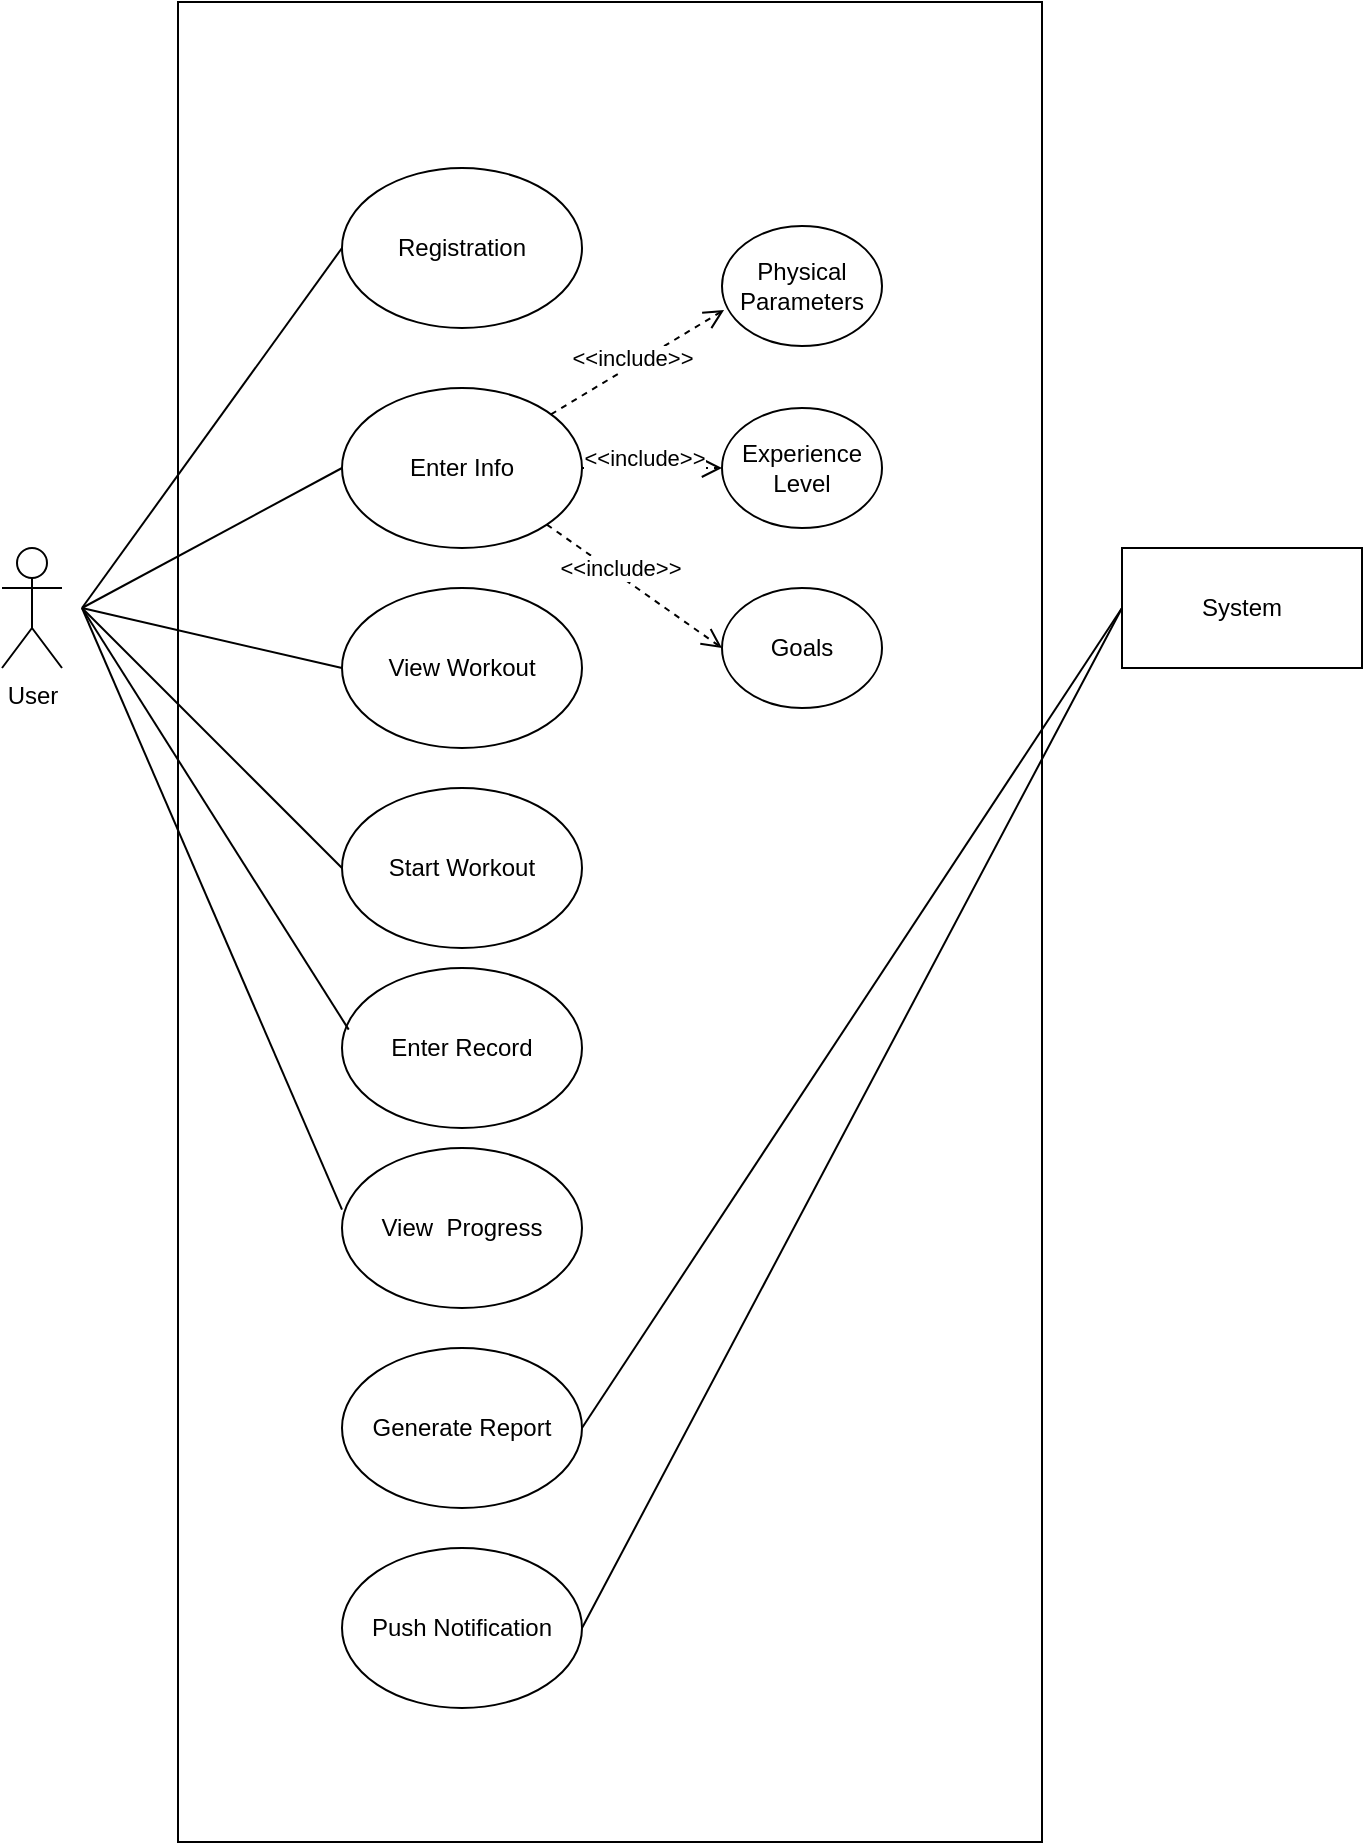 <mxfile version="19.0.0" type="device"><diagram id="XXwHG7NrAW2ZcErXlMau" name="Page-1"><mxGraphModel dx="1038" dy="641" grid="1" gridSize="10" guides="1" tooltips="1" connect="1" arrows="1" fold="1" page="1" pageScale="1" pageWidth="850" pageHeight="1100" math="0" shadow="0"><root><mxCell id="0"/><mxCell id="1" parent="0"/><mxCell id="QOUxl3t_yMqhIIF95onV-1" value="&lt;span style=&quot;color: rgba(0, 0, 0, 0); font-family: monospace; font-size: 0px; text-align: start;&quot;&gt;%3CmxGraphModel%3E%3Croot%3E%3CmxCell%20id%3D%220%22%2F%3E%3CmxCell%20id%3D%221%22%20parent%3D%220%22%2F%3E%3CmxCell%20id%3D%222%22%20value%3D%22Full%20Name%22%20style%3D%22ellipse%3BwhiteSpace%3Dwrap%3Bhtml%3D1%3B%22%20vertex%3D%221%22%20parent%3D%221%22%3E%3CmxGeometry%20x%3D%22400%22%20y%3D%22210%22%20width%3D%2280%22%20height%3D%2260%22%20as%3D%22geometry%22%2F%3E%3C%2FmxCell%3E%3C%2Froot%3E%3C%2FmxGraphModel%3E&lt;/span&gt;" style="rounded=0;whiteSpace=wrap;html=1;imageWidth=24;" parent="1" vertex="1"><mxGeometry x="173" y="120" width="432" height="920" as="geometry"/></mxCell><mxCell id="QOUxl3t_yMqhIIF95onV-2" value="User" style="shape=umlActor;verticalLabelPosition=bottom;verticalAlign=top;html=1;outlineConnect=0;" parent="1" vertex="1"><mxGeometry x="85" y="393" width="30" height="60" as="geometry"/></mxCell><mxCell id="QOUxl3t_yMqhIIF95onV-6" value="Registration" style="ellipse;whiteSpace=wrap;html=1;" parent="1" vertex="1"><mxGeometry x="255" y="203" width="120" height="80" as="geometry"/></mxCell><mxCell id="QOUxl3t_yMqhIIF95onV-8" value="Enter Info" style="ellipse;whiteSpace=wrap;html=1;" parent="1" vertex="1"><mxGeometry x="255" y="313" width="120" height="80" as="geometry"/></mxCell><mxCell id="QOUxl3t_yMqhIIF95onV-9" value="View Workout" style="ellipse;whiteSpace=wrap;html=1;" parent="1" vertex="1"><mxGeometry x="255" y="413" width="120" height="80" as="geometry"/></mxCell><mxCell id="QOUxl3t_yMqhIIF95onV-10" value="View&amp;nbsp; Progress" style="ellipse;whiteSpace=wrap;html=1;" parent="1" vertex="1"><mxGeometry x="255" y="693" width="120" height="80" as="geometry"/></mxCell><mxCell id="QOUxl3t_yMqhIIF95onV-11" value="Enter Record" style="ellipse;whiteSpace=wrap;html=1;" parent="1" vertex="1"><mxGeometry x="255" y="603" width="120" height="80" as="geometry"/></mxCell><mxCell id="QOUxl3t_yMqhIIF95onV-18" value="Start Workout" style="ellipse;whiteSpace=wrap;html=1;" parent="1" vertex="1"><mxGeometry x="255" y="513" width="120" height="80" as="geometry"/></mxCell><mxCell id="QOUxl3t_yMqhIIF95onV-23" value="Physical Parameters" style="ellipse;whiteSpace=wrap;html=1;" parent="1" vertex="1"><mxGeometry x="445" y="232" width="80" height="60" as="geometry"/></mxCell><mxCell id="QOUxl3t_yMqhIIF95onV-24" value="Experience Level" style="ellipse;whiteSpace=wrap;html=1;" parent="1" vertex="1"><mxGeometry x="445" y="323" width="80" height="60" as="geometry"/></mxCell><mxCell id="QOUxl3t_yMqhIIF95onV-25" value="Goals" style="ellipse;whiteSpace=wrap;html=1;" parent="1" vertex="1"><mxGeometry x="445" y="413" width="80" height="60" as="geometry"/></mxCell><mxCell id="QOUxl3t_yMqhIIF95onV-29" value="&amp;lt;&amp;lt;include&amp;gt;&amp;gt;" style="html=1;verticalAlign=bottom;endArrow=open;dashed=1;endSize=8;rounded=0;entryX=0.013;entryY=0.7;entryDx=0;entryDy=0;entryPerimeter=0;" parent="1" target="QOUxl3t_yMqhIIF95onV-23" edge="1" source="QOUxl3t_yMqhIIF95onV-8"><mxGeometry x="-0.118" y="-4" relative="1" as="geometry"><mxPoint x="445" y="250.8" as="sourcePoint"/><mxPoint x="357.426" y="282.996" as="targetPoint"/><mxPoint as="offset"/></mxGeometry></mxCell><mxCell id="QOUxl3t_yMqhIIF95onV-30" value="&amp;lt;&amp;lt;include&amp;gt;&amp;gt;" style="html=1;verticalAlign=bottom;endArrow=open;dashed=1;endSize=8;rounded=0;entryX=0;entryY=0.5;entryDx=0;entryDy=0;" parent="1" target="QOUxl3t_yMqhIIF95onV-24" edge="1" source="QOUxl3t_yMqhIIF95onV-8"><mxGeometry x="-0.118" y="-4" relative="1" as="geometry"><mxPoint x="445" y="320.8" as="sourcePoint"/><mxPoint x="357.426" y="352.996" as="targetPoint"/><mxPoint as="offset"/></mxGeometry></mxCell><mxCell id="QOUxl3t_yMqhIIF95onV-31" value="&amp;lt;&amp;lt;include&amp;gt;&amp;gt;" style="html=1;verticalAlign=bottom;endArrow=open;dashed=1;endSize=8;rounded=0;entryX=0;entryY=0.5;entryDx=0;entryDy=0;exitX=1;exitY=1;exitDx=0;exitDy=0;" parent="1" target="QOUxl3t_yMqhIIF95onV-25" edge="1" source="QOUxl3t_yMqhIIF95onV-8"><mxGeometry x="-0.118" y="-4" relative="1" as="geometry"><mxPoint x="445" y="390.8" as="sourcePoint"/><mxPoint x="357.426" y="422.996" as="targetPoint"/><mxPoint as="offset"/></mxGeometry></mxCell><mxCell id="QOUxl3t_yMqhIIF95onV-38" value="Generate Report" style="ellipse;whiteSpace=wrap;html=1;" parent="1" vertex="1"><mxGeometry x="255" y="793" width="120" height="80" as="geometry"/></mxCell><mxCell id="QOUxl3t_yMqhIIF95onV-39" value="Push Notification" style="ellipse;whiteSpace=wrap;html=1;" parent="1" vertex="1"><mxGeometry x="255" y="893" width="120" height="80" as="geometry"/></mxCell><mxCell id="QOUxl3t_yMqhIIF95onV-42" value="" style="endArrow=none;html=1;rounded=0;exitX=0;exitY=0.5;exitDx=0;exitDy=0;" parent="1" source="QOUxl3t_yMqhIIF95onV-6" edge="1"><mxGeometry width="50" height="50" relative="1" as="geometry"><mxPoint x="415" y="513" as="sourcePoint"/><mxPoint x="125" y="423" as="targetPoint"/></mxGeometry></mxCell><mxCell id="QOUxl3t_yMqhIIF95onV-43" value="" style="endArrow=none;html=1;rounded=0;exitX=0;exitY=0.5;exitDx=0;exitDy=0;" parent="1" source="QOUxl3t_yMqhIIF95onV-8" edge="1"><mxGeometry width="50" height="50" relative="1" as="geometry"><mxPoint x="265" y="253" as="sourcePoint"/><mxPoint x="125" y="423" as="targetPoint"/></mxGeometry></mxCell><mxCell id="QOUxl3t_yMqhIIF95onV-44" value="" style="endArrow=none;html=1;rounded=0;exitX=0;exitY=0.5;exitDx=0;exitDy=0;" parent="1" source="QOUxl3t_yMqhIIF95onV-9" edge="1"><mxGeometry width="50" height="50" relative="1" as="geometry"><mxPoint x="265" y="363" as="sourcePoint"/><mxPoint x="125" y="423" as="targetPoint"/></mxGeometry></mxCell><mxCell id="QOUxl3t_yMqhIIF95onV-45" value="" style="endArrow=none;html=1;rounded=0;exitX=0;exitY=0.5;exitDx=0;exitDy=0;" parent="1" source="QOUxl3t_yMqhIIF95onV-18" edge="1"><mxGeometry width="50" height="50" relative="1" as="geometry"><mxPoint x="275" y="373" as="sourcePoint"/><mxPoint x="125" y="423" as="targetPoint"/></mxGeometry></mxCell><mxCell id="QOUxl3t_yMqhIIF95onV-46" value="" style="endArrow=none;html=1;rounded=0;exitX=0.028;exitY=0.385;exitDx=0;exitDy=0;exitPerimeter=0;" parent="1" source="QOUxl3t_yMqhIIF95onV-11" edge="1"><mxGeometry width="50" height="50" relative="1" as="geometry"><mxPoint x="285" y="383" as="sourcePoint"/><mxPoint x="125" y="423" as="targetPoint"/></mxGeometry></mxCell><mxCell id="QOUxl3t_yMqhIIF95onV-47" value="" style="endArrow=none;html=1;rounded=0;exitX=0;exitY=0.385;exitDx=0;exitDy=0;exitPerimeter=0;" parent="1" source="QOUxl3t_yMqhIIF95onV-10" edge="1"><mxGeometry width="50" height="50" relative="1" as="geometry"><mxPoint x="295" y="393" as="sourcePoint"/><mxPoint x="125" y="423" as="targetPoint"/></mxGeometry></mxCell><mxCell id="QOUxl3t_yMqhIIF95onV-49" value="" style="endArrow=none;html=1;rounded=0;exitX=1;exitY=0.5;exitDx=0;exitDy=0;entryX=0;entryY=0.5;entryDx=0;entryDy=0;" parent="1" source="QOUxl3t_yMqhIIF95onV-38" target="QOUxl3t_yMqhIIF95onV-51" edge="1"><mxGeometry width="50" height="50" relative="1" as="geometry"><mxPoint x="355" y="843" as="sourcePoint"/><mxPoint x="615" y="423" as="targetPoint"/></mxGeometry></mxCell><mxCell id="QOUxl3t_yMqhIIF95onV-50" value="" style="endArrow=none;html=1;rounded=0;exitX=1;exitY=0.5;exitDx=0;exitDy=0;entryX=0;entryY=0.5;entryDx=0;entryDy=0;" parent="1" source="QOUxl3t_yMqhIIF95onV-39" target="QOUxl3t_yMqhIIF95onV-51" edge="1"><mxGeometry width="50" height="50" relative="1" as="geometry"><mxPoint x="385.0" y="843.0" as="sourcePoint"/><mxPoint x="615" y="423" as="targetPoint"/></mxGeometry></mxCell><mxCell id="QOUxl3t_yMqhIIF95onV-51" value="System" style="rounded=0;whiteSpace=wrap;html=1;" parent="1" vertex="1"><mxGeometry x="645" y="393" width="120" height="60" as="geometry"/></mxCell></root></mxGraphModel></diagram></mxfile>